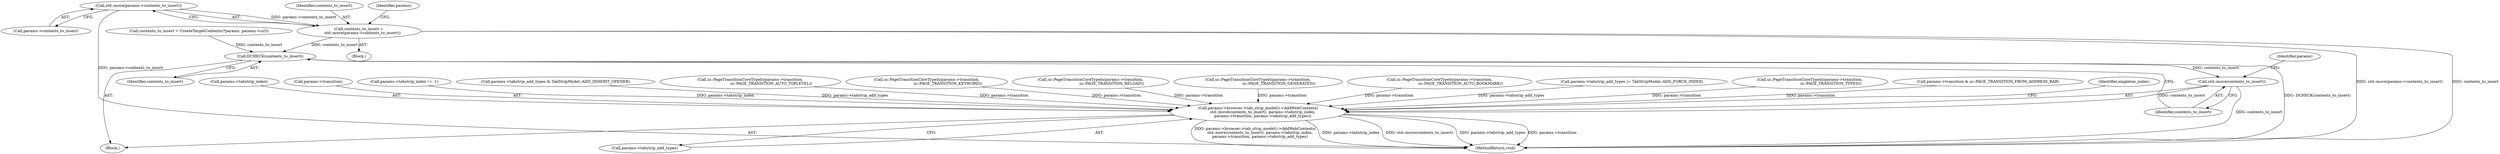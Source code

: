 digraph "0_Chrome_c552cd7b8a0862f6b3c8c6a07f98bda3721101eb_0@API" {
"1000286" [label="(Call,std::move(params->contents_to_insert))"];
"1000284" [label="(Call,contents_to_insert =\n      std::move(params->contents_to_insert))"];
"1000524" [label="(Call,DCHECK(contents_to_insert))"];
"1000527" [label="(Call,std::move(contents_to_insert))"];
"1000526" [label="(Call,params->browser->tab_strip_model()->AddWebContents(\n        std::move(contents_to_insert), params->tabstrip_index,\n        params->transition, params->tabstrip_add_types))"];
"1000526" [label="(Call,params->browser->tab_strip_model()->AddWebContents(\n        std::move(contents_to_insert), params->tabstrip_index,\n        params->transition, params->tabstrip_add_types))"];
"1000529" [label="(Call,params->tabstrip_index)"];
"1000532" [label="(Call,params->transition)"];
"1000646" [label="(MethodReturn,void)"];
"1000535" [label="(Call,params->tabstrip_add_types)"];
"1000285" [label="(Identifier,contents_to_insert)"];
"1000291" [label="(Identifier,params)"];
"1000524" [label="(Call,DCHECK(contents_to_insert))"];
"1000525" [label="(Identifier,contents_to_insert)"];
"1000286" [label="(Call,std::move(params->contents_to_insert))"];
"1000513" [label="(Call,params->tabstrip_index != -1)"];
"1000475" [label="(Call,params->tabstrip_add_types & TabStripModel::ADD_INHERIT_OPENER)"];
"1000364" [label="(Call,ui::PageTransitionCoreTypeIs(params->transition,\n                                   ui::PAGE_TRANSITION_AUTO_TOPLEVEL))"];
"1000375" [label="(Call,ui::PageTransitionCoreTypeIs(params->transition,\n                                   ui::PAGE_TRANSITION_KEYWORD))"];
"1000370" [label="(Call,ui::PageTransitionCoreTypeIs(params->transition,\n                                   ui::PAGE_TRANSITION_RELOAD))"];
"1000528" [label="(Identifier,contents_to_insert)"];
"1000358" [label="(Call,ui::PageTransitionCoreTypeIs(params->transition,\n                                   ui::PAGE_TRANSITION_GENERATED))"];
"1000284" [label="(Call,contents_to_insert =\n      std::move(params->contents_to_insert))"];
"1000352" [label="(Call,ui::PageTransitionCoreTypeIs(params->transition,\n                                   ui::PAGE_TRANSITION_AUTO_BOOKMARK))"];
"1000519" [label="(Call,params->tabstrip_add_types |= TabStripModel::ADD_FORCE_INDEX)"];
"1000346" [label="(Call,ui::PageTransitionCoreTypeIs(params->transition,\n                                   ui::PAGE_TRANSITION_TYPED))"];
"1000102" [label="(Block,)"];
"1000530" [label="(Identifier,params)"];
"1000287" [label="(Call,params->contents_to_insert)"];
"1000340" [label="(Call,params->transition & ui::PAGE_TRANSITION_FROM_ADDRESS_BAR)"];
"1000511" [label="(Block,)"];
"1000398" [label="(Call,contents_to_insert = CreateTargetContents(*params, params->url))"];
"1000540" [label="(Identifier,singleton_index)"];
"1000527" [label="(Call,std::move(contents_to_insert))"];
"1000286" -> "1000284"  [label="AST: "];
"1000286" -> "1000287"  [label="CFG: "];
"1000287" -> "1000286"  [label="AST: "];
"1000284" -> "1000286"  [label="CFG: "];
"1000286" -> "1000646"  [label="DDG: params->contents_to_insert"];
"1000286" -> "1000284"  [label="DDG: params->contents_to_insert"];
"1000284" -> "1000102"  [label="AST: "];
"1000285" -> "1000284"  [label="AST: "];
"1000291" -> "1000284"  [label="CFG: "];
"1000284" -> "1000646"  [label="DDG: std::move(params->contents_to_insert)"];
"1000284" -> "1000646"  [label="DDG: contents_to_insert"];
"1000284" -> "1000524"  [label="DDG: contents_to_insert"];
"1000524" -> "1000511"  [label="AST: "];
"1000524" -> "1000525"  [label="CFG: "];
"1000525" -> "1000524"  [label="AST: "];
"1000528" -> "1000524"  [label="CFG: "];
"1000524" -> "1000646"  [label="DDG: DCHECK(contents_to_insert)"];
"1000398" -> "1000524"  [label="DDG: contents_to_insert"];
"1000524" -> "1000527"  [label="DDG: contents_to_insert"];
"1000527" -> "1000526"  [label="AST: "];
"1000527" -> "1000528"  [label="CFG: "];
"1000528" -> "1000527"  [label="AST: "];
"1000530" -> "1000527"  [label="CFG: "];
"1000527" -> "1000646"  [label="DDG: contents_to_insert"];
"1000527" -> "1000526"  [label="DDG: contents_to_insert"];
"1000526" -> "1000511"  [label="AST: "];
"1000526" -> "1000535"  [label="CFG: "];
"1000529" -> "1000526"  [label="AST: "];
"1000532" -> "1000526"  [label="AST: "];
"1000535" -> "1000526"  [label="AST: "];
"1000540" -> "1000526"  [label="CFG: "];
"1000526" -> "1000646"  [label="DDG: params->browser->tab_strip_model()->AddWebContents(\n        std::move(contents_to_insert), params->tabstrip_index,\n        params->transition, params->tabstrip_add_types)"];
"1000526" -> "1000646"  [label="DDG: params->tabstrip_index"];
"1000526" -> "1000646"  [label="DDG: std::move(contents_to_insert)"];
"1000526" -> "1000646"  [label="DDG: params->tabstrip_add_types"];
"1000526" -> "1000646"  [label="DDG: params->transition"];
"1000513" -> "1000526"  [label="DDG: params->tabstrip_index"];
"1000364" -> "1000526"  [label="DDG: params->transition"];
"1000375" -> "1000526"  [label="DDG: params->transition"];
"1000352" -> "1000526"  [label="DDG: params->transition"];
"1000346" -> "1000526"  [label="DDG: params->transition"];
"1000340" -> "1000526"  [label="DDG: params->transition"];
"1000370" -> "1000526"  [label="DDG: params->transition"];
"1000358" -> "1000526"  [label="DDG: params->transition"];
"1000519" -> "1000526"  [label="DDG: params->tabstrip_add_types"];
"1000475" -> "1000526"  [label="DDG: params->tabstrip_add_types"];
}
